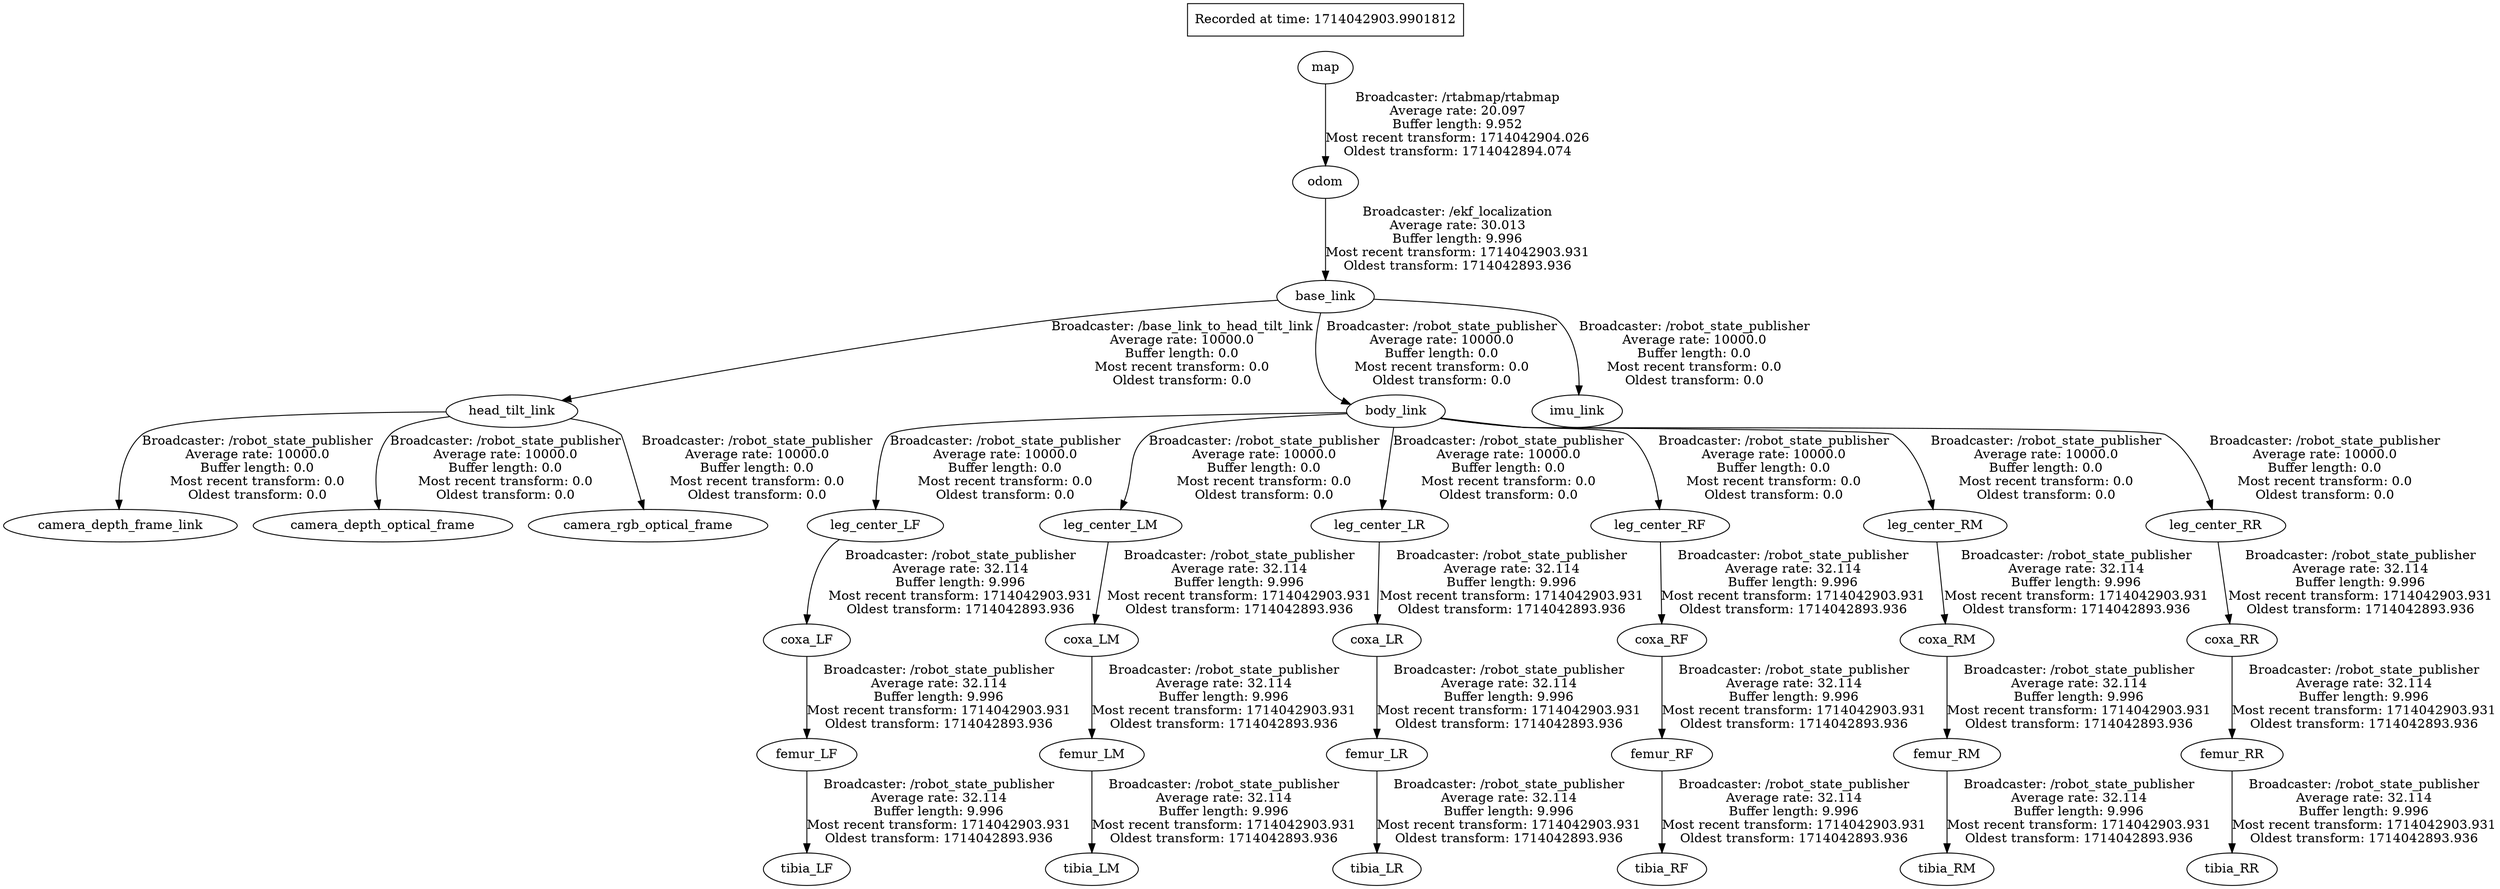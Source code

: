 digraph graphname {
	graph [bb="0,0,2763.3,978",
		compound=True,
		rank=same,
		rankdir=TB,
		ranksep=0.2
	];
	node [label="\N"];
	map	[height=0.5,
		label=map,
		pos="1465.3,907",
		shape=ellipse,
		width=0.84854];
	odom	[height=0.5,
		label=odom,
		pos="1465.3,780",
		shape=ellipse,
		width=1.011];
	map -> odom	[label="Broadcaster: /rtabmap/rtabmap\nAverage rate: 20.097\nBuffer length: 9.952\nMost recent transform: 1714042904.026\nOldest transform: 1714042894.074",
		lp="1611.8,843.5",
		penwidth=1,
		pos="e,1465.3,798.31 1465.3,888.88 1465.3,868.15 1465.3,832.95 1465.3,808.42"];
	base_link	[height=0.5,
		label=base_link,
		pos="1465.3,653",
		shape=ellipse,
		width=1.4985];
	odom -> base_link	[label="Broadcaster: /ekf_localization\nAverage rate: 30.013\nBuffer length: 9.996\nMost recent transform: 1714042903.931\nOldest transform: 1714042893.936",
		lp="1611.8,716.5",
		penwidth=1,
		pos="e,1465.3,671.31 1465.3,761.88 1465.3,741.15 1465.3,705.95 1465.3,681.42"];
	head_tilt_link	[height=0.5,
		label=head_tilt_link,
		pos="563.34,526",
		shape=ellipse,
		width=2.022];
	base_link -> head_tilt_link	[label="Broadcaster: /base_link_to_head_tilt_link\nAverage rate: 10000.0\nBuffer length: 0.0\nMost recent transform: 0.0\nOldest transform: 0.0",
		lp="1306.3,589.5",
		penwidth=1,
		pos="e,618.76,537.86 1412.5,649 1351.7,645.24 1249.1,637.93 1161.3,627 966.6,602.75 738.36,560.79 628.68,539.77"];
	body_link	[height=0.5,
		label=body_link,
		pos="1543.3,526",
		shape=ellipse,
		width=1.5165];
	base_link -> body_link	[label="Broadcaster: /robot_state_publisher\nAverage rate: 10000.0\nBuffer length: 0.0\nMost recent transform: 0.0\nOldest transform: 0.0",
		lp="1594.3,589.5",
		penwidth=1,
		pos="e,1493.2,533.49 1460,634.92 1454.4,613.37 1448.6,576.21 1466.3,552 1470.9,545.85 1476.9,541.18 1483.7,537.64"];
	imu_link	[height=0.5,
		label=imu_link,
		pos="1744.3,526",
		shape=ellipse,
		width=1.3902];
	base_link -> imu_link	[label="Broadcaster: /robot_state_publisher\nAverage rate: 10000.0\nBuffer length: 0.0\nMost recent transform: 0.0\nOldest transform: 0.0",
		lp="1874.3,589.5",
		penwidth=1,
		pos="e,1746.1,544.11 1518.8,650.11 1589.7,647.11 1707.5,640.2 1722.3,627 1742.5,609.08 1746.5,577.2 1746.4,554.25"];
	camera_depth_frame_link	[height=0.5,
		label=camera_depth_frame_link,
		pos="129.34,399",
		shape=ellipse,
		width=3.5927];
	head_tilt_link -> camera_depth_frame_link	[label="Broadcaster: /robot_state_publisher\nAverage rate: 10000.0\nBuffer length: 0.0\nMost recent transform: 0.0\nOldest transform: 0.0",
		lp="281.34,462.5",
		penwidth=1,
		pos="e,127.85,417.28 490.25,525.18 379.28,524.78 178.47,521.08 153.34,500 132.56,482.56 127.99,450.6 127.71,427.49"];
	camera_depth_optical_frame	[height=0.5,
		label=camera_depth_optical_frame,
		pos="420.34,399",
		shape=ellipse,
		width=3.9899];
	head_tilt_link -> camera_depth_optical_frame	[label="Broadcaster: /robot_state_publisher\nAverage rate: 10000.0\nBuffer length: 0.0\nMost recent transform: 0.0\nOldest transform: 0.0",
		lp="556.34,462.5",
		penwidth=1,
		pos="e,416.03,417.28 494.68,519.96 466.18,516.36 437.6,510.27 428.34,500 410.82,480.57 411.1,449.51 414.33,427.16"];
	camera_rgb_optical_frame	[height=0.5,
		label=camera_rgb_optical_frame,
		pos="714.34,399",
		shape=ellipse,
		width=3.683];
	head_tilt_link -> camera_rgb_optical_frame	[label="Broadcaster: /robot_state_publisher\nAverage rate: 10000.0\nBuffer length: 0.0\nMost recent transform: 0.0\nOldest transform: 0.0",
		lp="835.34,462.5",
		penwidth=1,
		pos="e,709.45,417.11 628.03,517.66 652.07,513.7 675.64,507.97 684.34,500 685.74,498.71 698.25,455.96 706.66,426.78"];
	leg_center_LF	[height=0.5,
		label=leg_center_LF,
		pos="966.34,399",
		shape=ellipse,
		width=2.0943];
	coxa_LF	[height=0.5,
		label=coxa_LF,
		pos="890.34,272",
		shape=ellipse,
		width=1.336];
	leg_center_LF -> coxa_LF	[label="Broadcaster: /robot_state_publisher\nAverage rate: 32.114\nBuffer length: 9.996\nMost recent transform: 1714042903.931\nOldest transform: 1714042893.936",
		lp="1060.8,335.5",
		penwidth=1,
		pos="e,890.15,290.14 926.39,383.56 921.86,380.62 917.67,377.13 914.34,373 897.74,352.44 892.31,322.23 890.69,300.4"];
	femur_LF	[height=0.5,
		label=femur_LF,
		pos="890.34,145",
		shape=ellipse,
		width=1.5346];
	coxa_LF -> femur_LF	[label="Broadcaster: /robot_state_publisher\nAverage rate: 32.114\nBuffer length: 9.996\nMost recent transform: 1714042903.931\nOldest transform: 1714042893.936",
		lp="1036.8,208.5",
		penwidth=1,
		pos="e,890.34,163.31 890.34,253.88 890.34,233.15 890.34,197.95 890.34,173.42"];
	body_link -> leg_center_LF	[label="Broadcaster: /robot_state_publisher\nAverage rate: 10000.0\nBuffer length: 0.0\nMost recent transform: 0.0\nOldest transform: 0.0",
		lp="1110.3,462.5",
		penwidth=1,
		pos="e,966.57,417.14 1488.9,524.41 1351.6,522.69 1001,516.68 982.34,500 971.79,490.59 968.18,453.53 966.95,427.28"];
	leg_center_LM	[height=0.5,
		label=leg_center_LM,
		pos="1227.3,399",
		shape=ellipse,
		width=2.1845];
	body_link -> leg_center_LM	[label="Broadcaster: /robot_state_publisher\nAverage rate: 10000.0\nBuffer length: 0.0\nMost recent transform: 0.0\nOldest transform: 0.0",
		lp="1397.3,462.5",
		penwidth=1,
		pos="e,1238.1,416.97 1489.4,523.16 1414.5,520.15 1286.3,513.13 1269.3,500 1243.6,480.11 1255.2,460.51 1242.2,426.46"];
	leg_center_LR	[height=0.5,
		label=leg_center_LR,
		pos="1525.3,399",
		shape=ellipse,
		width=2.1123];
	body_link -> leg_center_LR	[label="Broadcaster: /robot_state_publisher\nAverage rate: 10000.0\nBuffer length: 0.0\nMost recent transform: 0.0\nOldest transform: 0.0",
		lp="1668.3,462.5",
		penwidth=1,
		pos="e,1527.8,417.31 1540.9,507.88 1537.9,487.15 1532.8,451.95 1529.3,427.42"];
	leg_center_RF	[height=0.5,
		label=leg_center_RF,
		pos="1836.3,399",
		shape=ellipse,
		width=2.1304];
	body_link -> leg_center_RF	[label="Broadcaster: /robot_state_publisher\nAverage rate: 10000.0\nBuffer length: 0.0\nMost recent transform: 0.0\nOldest transform: 0.0",
		lp="1962.3,462.5",
		penwidth=1,
		pos="e,1835.6,417.06 1593.2,518.41 1620.4,514.98 1654.7,510.9 1685.3,508 1698.1,506.79 1790.1,507.72 1800.3,500 1822.9,482.92 1831.4,450.37 1834.5,427.04"];
	leg_center_RM	[height=0.5,
		label=leg_center_RM,
		pos="2141.3,399",
		shape=ellipse,
		width=2.2026];
	body_link -> leg_center_RM	[label="Broadcaster: /robot_state_publisher\nAverage rate: 10000.0\nBuffer length: 0.0\nMost recent transform: 0.0\nOldest transform: 0.0",
		lp="2264.3,462.5",
		penwidth=1,
		pos="e,2138.9,417.02 1592.2,517.93 1619.5,514.29 1654.3,510.16 1685.3,508 1696.7,507.21 2084.8,506.18 2094.3,500 2119.3,483.81 2131.3,450.55 2136.8,426.83"];
	leg_center_RR	[height=0.5,
		label=leg_center_RR,
		pos="2452.3,399",
		shape=ellipse,
		width=2.1484];
	body_link -> leg_center_RR	[label="Broadcaster: /robot_state_publisher\nAverage rate: 10000.0\nBuffer length: 0.0\nMost recent transform: 0.0\nOldest transform: 0.0",
		lp="2573.3,462.5",
		penwidth=1,
		pos="e,2448.4,417.16 1592.2,517.83 1619.5,514.16 1654.2,510.03 1685.3,508 1705,506.71 2379.4,510.08 2396.3,500 2422.9,484.25 2437.8,450.89 2445.5,427.04"];
	coxa_LM	[height=0.5,
		label=coxa_LM,
		pos="1206.3,272",
		shape=ellipse,
		width=1.4263];
	leg_center_LM -> coxa_LM	[label="Broadcaster: /robot_state_publisher\nAverage rate: 32.114\nBuffer length: 9.996\nMost recent transform: 1714042903.931\nOldest transform: 1714042893.936",
		lp="1369.8,335.5",
		penwidth=1,
		pos="e,1209.2,290.31 1224.5,380.88 1221,360.15 1215.1,324.95 1210.9,300.42"];
	femur_LM	[height=0.5,
		label=femur_LM,
		pos="1206.3,145",
		shape=ellipse,
		width=1.6068];
	coxa_LM -> femur_LM	[label="Broadcaster: /robot_state_publisher\nAverage rate: 32.114\nBuffer length: 9.996\nMost recent transform: 1714042903.931\nOldest transform: 1714042893.936",
		lp="1352.8,208.5",
		penwidth=1,
		pos="e,1206.3,163.31 1206.3,253.88 1206.3,233.15 1206.3,197.95 1206.3,173.42"];
	coxa_LR	[height=0.5,
		label=coxa_LR,
		pos="1522.3,272",
		shape=ellipse,
		width=1.354];
	leg_center_LR -> coxa_LR	[label="Broadcaster: /robot_state_publisher\nAverage rate: 32.114\nBuffer length: 9.996\nMost recent transform: 1714042903.931\nOldest transform: 1714042893.936",
		lp="1671.8,335.5",
		penwidth=1,
		pos="e,1522.8,290.31 1524.9,380.88 1524.4,360.15 1523.6,324.95 1523,300.42"];
	femur_LR	[height=0.5,
		label=femur_LR,
		pos="1522.3,145",
		shape=ellipse,
		width=1.5526];
	coxa_LR -> femur_LR	[label="Broadcaster: /robot_state_publisher\nAverage rate: 32.114\nBuffer length: 9.996\nMost recent transform: 1714042903.931\nOldest transform: 1714042893.936",
		lp="1668.8,208.5",
		penwidth=1,
		pos="e,1522.3,163.31 1522.3,253.88 1522.3,233.15 1522.3,197.95 1522.3,173.42"];
	coxa_RF	[height=0.5,
		label=coxa_RF,
		pos="1838.3,272",
		shape=ellipse,
		width=1.3721];
	leg_center_RF -> coxa_RF	[label="Broadcaster: /robot_state_publisher\nAverage rate: 32.114\nBuffer length: 9.996\nMost recent transform: 1714042903.931\nOldest transform: 1714042893.936",
		lp="1983.8,335.5",
		penwidth=1,
		pos="e,1838.1,290.31 1836.6,380.88 1836.9,360.15 1837.5,324.95 1837.9,300.42"];
	femur_RF	[height=0.5,
		label=femur_RF,
		pos="1838.3,145",
		shape=ellipse,
		width=1.5526];
	coxa_RF -> femur_RF	[label="Broadcaster: /robot_state_publisher\nAverage rate: 32.114\nBuffer length: 9.996\nMost recent transform: 1714042903.931\nOldest transform: 1714042893.936",
		lp="1984.8,208.5",
		penwidth=1,
		pos="e,1838.3,163.31 1838.3,253.88 1838.3,233.15 1838.3,197.95 1838.3,173.42"];
	coxa_RM	[height=0.5,
		label=coxa_RM,
		pos="2154.3,272",
		shape=ellipse,
		width=1.4443];
	leg_center_RM -> coxa_RM	[label="Broadcaster: /robot_state_publisher\nAverage rate: 32.114\nBuffer length: 9.996\nMost recent transform: 1714042903.931\nOldest transform: 1714042893.936",
		lp="2297.8,335.5",
		penwidth=1,
		pos="e,2152.5,290.31 2143.1,380.88 2145.3,360.15 2148.9,324.95 2151.5,300.42"];
	femur_RM	[height=0.5,
		label=femur_RM,
		pos="2154.3,145",
		shape=ellipse,
		width=1.6429];
	coxa_RM -> femur_RM	[label="Broadcaster: /robot_state_publisher\nAverage rate: 32.114\nBuffer length: 9.996\nMost recent transform: 1714042903.931\nOldest transform: 1714042893.936",
		lp="2300.8,208.5",
		penwidth=1,
		pos="e,2154.3,163.31 2154.3,253.88 2154.3,233.15 2154.3,197.95 2154.3,173.42"];
	coxa_RR	[height=0.5,
		label=coxa_RR,
		pos="2470.3,272",
		shape=ellipse,
		width=1.3902];
	leg_center_RR -> coxa_RR	[label="Broadcaster: /robot_state_publisher\nAverage rate: 32.114\nBuffer length: 9.996\nMost recent transform: 1714042903.931\nOldest transform: 1714042893.936",
		lp="2612.8,335.5",
		penwidth=1,
		pos="e,2467.8,290.31 2454.8,380.88 2457.8,360.15 2462.9,324.95 2466.4,300.42"];
	femur_RR	[height=0.5,
		label=femur_RR,
		pos="2470.3,145",
		shape=ellipse,
		width=1.5707];
	coxa_RR -> femur_RR	[label="Broadcaster: /robot_state_publisher\nAverage rate: 32.114\nBuffer length: 9.996\nMost recent transform: 1714042903.931\nOldest transform: 1714042893.936",
		lp="2616.8,208.5",
		penwidth=1,
		pos="e,2470.3,163.31 2470.3,253.88 2470.3,233.15 2470.3,197.95 2470.3,173.42"];
	tibia_LF	[height=0.5,
		label=tibia_LF,
		pos="890.34,18",
		shape=ellipse,
		width=1.336];
	femur_LF -> tibia_LF	[label="Broadcaster: /robot_state_publisher\nAverage rate: 32.114\nBuffer length: 9.996\nMost recent transform: 1714042903.931\nOldest transform: 1714042893.936",
		lp="1036.8,81.5",
		penwidth=1,
		pos="e,890.34,36.313 890.34,126.88 890.34,106.15 890.34,70.953 890.34,46.422"];
	tibia_LM	[height=0.5,
		label=tibia_LM,
		pos="1206.3,18",
		shape=ellipse,
		width=1.4263];
	femur_LM -> tibia_LM	[label="Broadcaster: /robot_state_publisher\nAverage rate: 32.114\nBuffer length: 9.996\nMost recent transform: 1714042903.931\nOldest transform: 1714042893.936",
		lp="1352.8,81.5",
		penwidth=1,
		pos="e,1206.3,36.313 1206.3,126.88 1206.3,106.15 1206.3,70.953 1206.3,46.422"];
	tibia_LR	[height=0.5,
		label=tibia_LR,
		pos="1522.3,18",
		shape=ellipse,
		width=1.354];
	femur_LR -> tibia_LR	[label="Broadcaster: /robot_state_publisher\nAverage rate: 32.114\nBuffer length: 9.996\nMost recent transform: 1714042903.931\nOldest transform: 1714042893.936",
		lp="1668.8,81.5",
		penwidth=1,
		pos="e,1522.3,36.313 1522.3,126.88 1522.3,106.15 1522.3,70.953 1522.3,46.422"];
	tibia_RF	[height=0.5,
		label=tibia_RF,
		pos="1838.3,18",
		shape=ellipse,
		width=1.3721];
	femur_RF -> tibia_RF	[label="Broadcaster: /robot_state_publisher\nAverage rate: 32.114\nBuffer length: 9.996\nMost recent transform: 1714042903.931\nOldest transform: 1714042893.936",
		lp="1984.8,81.5",
		penwidth=1,
		pos="e,1838.3,36.313 1838.3,126.88 1838.3,106.15 1838.3,70.953 1838.3,46.422"];
	tibia_RM	[height=0.5,
		label=tibia_RM,
		pos="2154.3,18",
		shape=ellipse,
		width=1.4443];
	femur_RM -> tibia_RM	[label="Broadcaster: /robot_state_publisher\nAverage rate: 32.114\nBuffer length: 9.996\nMost recent transform: 1714042903.931\nOldest transform: 1714042893.936",
		lp="2300.8,81.5",
		penwidth=1,
		pos="e,2154.3,36.313 2154.3,126.88 2154.3,106.15 2154.3,70.953 2154.3,46.422"];
	tibia_RR	[height=0.5,
		label=tibia_RR,
		pos="2470.3,18",
		shape=ellipse,
		width=1.3902];
	femur_RR -> tibia_RR	[label="Broadcaster: /robot_state_publisher\nAverage rate: 32.114\nBuffer length: 9.996\nMost recent transform: 1714042903.931\nOldest transform: 1714042893.936",
		lp="2616.8,81.5",
		penwidth=1,
		pos="e,2470.3,36.313 2470.3,126.88 2470.3,106.15 2470.3,70.953 2470.3,46.422"];
	"_22Recorded_20at_20time_3A_201714042903.9901812_22"	[height=0.5,
		label="Recorded at time: 1714042903.9901812",
		pos="1465.3,960",
		shape=box,
		width=4.25];
	"_22Recorded_20at_20time_3A_201714042903.9901812_22" -> map	[penwidth=1,
		pos="e,1465.3,925.25 1465.3,941.73 1465.3,939.66 1465.3,937.5 1465.3,935.32",
		style=invis];
}
